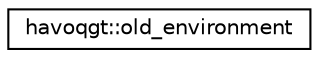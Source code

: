 digraph "Graphical Class Hierarchy"
{
  edge [fontname="Helvetica",fontsize="10",labelfontname="Helvetica",labelfontsize="10"];
  node [fontname="Helvetica",fontsize="10",shape=record];
  rankdir="LR";
  Node1 [label="havoqgt::old_environment",height=0.2,width=0.4,color="black", fillcolor="white", style="filled",URL="$classhavoqgt_1_1old__environment.html"];
}
